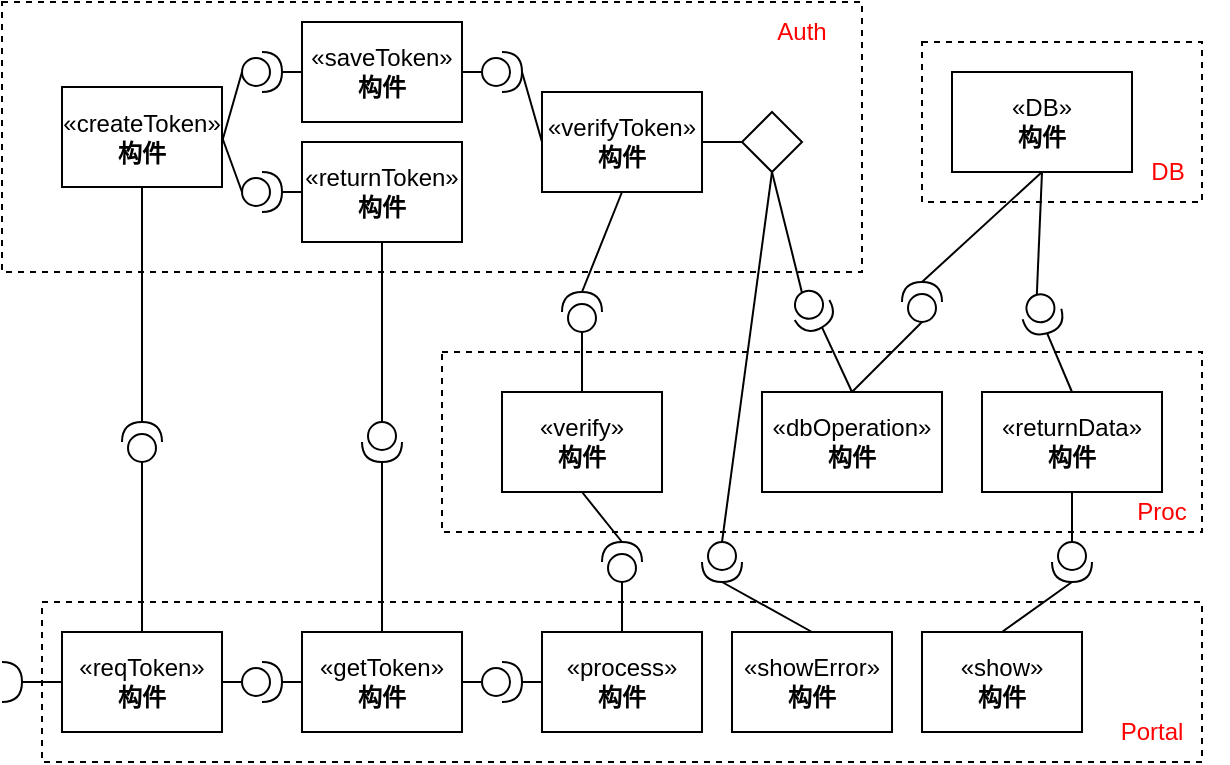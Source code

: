 <mxfile version="21.0.6" type="github">
  <diagram name="第 1 页" id="1pf3mLnNXjb1a1CN68TW">
    <mxGraphModel dx="1434" dy="828" grid="1" gridSize="10" guides="1" tooltips="1" connect="1" arrows="1" fold="1" page="1" pageScale="1" pageWidth="827" pageHeight="1169" math="0" shadow="0">
      <root>
        <mxCell id="0" />
        <mxCell id="1" parent="0" />
        <mxCell id="m9INmTPKI3y-CKS2pFGD-1" value="" style="rounded=0;whiteSpace=wrap;html=1;dashed=1;" parent="1" vertex="1">
          <mxGeometry x="150" y="120" width="430" height="135" as="geometry" />
        </mxCell>
        <mxCell id="m9INmTPKI3y-CKS2pFGD-2" value="" style="rounded=0;whiteSpace=wrap;html=1;dashed=1;" parent="1" vertex="1">
          <mxGeometry x="610" y="140" width="140" height="80" as="geometry" />
        </mxCell>
        <mxCell id="m9INmTPKI3y-CKS2pFGD-3" value="" style="rounded=0;whiteSpace=wrap;html=1;dashed=1;" parent="1" vertex="1">
          <mxGeometry x="370" y="295" width="380" height="90" as="geometry" />
        </mxCell>
        <mxCell id="m9INmTPKI3y-CKS2pFGD-4" value="" style="rounded=0;whiteSpace=wrap;html=1;dashed=1;" parent="1" vertex="1">
          <mxGeometry x="170" y="420" width="580" height="80" as="geometry" />
        </mxCell>
        <mxCell id="m9INmTPKI3y-CKS2pFGD-5" value="" style="edgeStyle=orthogonalEdgeStyle;rounded=0;orthogonalLoop=1;jettySize=auto;html=1;endArrow=none;endFill=0;entryX=0;entryY=0.5;entryDx=0;entryDy=0;entryPerimeter=0;" parent="1" source="m9INmTPKI3y-CKS2pFGD-7" target="m9INmTPKI3y-CKS2pFGD-13" edge="1">
          <mxGeometry relative="1" as="geometry">
            <mxPoint x="280" y="460.0" as="targetPoint" />
          </mxGeometry>
        </mxCell>
        <mxCell id="m9INmTPKI3y-CKS2pFGD-6" style="edgeStyle=orthogonalEdgeStyle;rounded=0;orthogonalLoop=1;jettySize=auto;html=1;entryX=1;entryY=0.5;entryDx=0;entryDy=0;entryPerimeter=0;endArrow=none;endFill=0;" parent="1" source="m9INmTPKI3y-CKS2pFGD-7" target="m9INmTPKI3y-CKS2pFGD-10" edge="1">
          <mxGeometry relative="1" as="geometry" />
        </mxCell>
        <mxCell id="m9INmTPKI3y-CKS2pFGD-7" value="«reqToken»&lt;br&gt;&lt;b&gt;构件&lt;/b&gt;" style="html=1;dropTarget=0;whiteSpace=wrap;" parent="1" vertex="1">
          <mxGeometry x="180" y="435" width="80" height="50" as="geometry" />
        </mxCell>
        <mxCell id="m9INmTPKI3y-CKS2pFGD-9" value="«process»&lt;br&gt;&lt;b&gt;构件&lt;/b&gt;" style="html=1;dropTarget=0;whiteSpace=wrap;" parent="1" vertex="1">
          <mxGeometry x="420" y="435" width="80" height="50" as="geometry" />
        </mxCell>
        <mxCell id="m9INmTPKI3y-CKS2pFGD-10" value="" style="shape=requiredInterface;html=1;verticalLabelPosition=bottom;sketch=0;" parent="1" vertex="1">
          <mxGeometry x="150" y="450" width="10" height="20" as="geometry" />
        </mxCell>
        <mxCell id="m9INmTPKI3y-CKS2pFGD-11" value="" style="rounded=0;orthogonalLoop=1;jettySize=auto;html=1;endArrow=none;endFill=0;entryX=0.5;entryY=0;entryDx=0;entryDy=0;exitX=0;exitY=0.5;exitDx=0;exitDy=0;exitPerimeter=0;" parent="1" source="m9INmTPKI3y-CKS2pFGD-14" target="m9INmTPKI3y-CKS2pFGD-7" edge="1">
          <mxGeometry relative="1" as="geometry">
            <mxPoint x="210" y="370" as="sourcePoint" />
            <mxPoint x="190" y="420" as="targetPoint" />
          </mxGeometry>
        </mxCell>
        <mxCell id="m9INmTPKI3y-CKS2pFGD-12" value="«createToken»&lt;br&gt;&lt;b&gt;构件&lt;/b&gt;" style="html=1;dropTarget=0;whiteSpace=wrap;" parent="1" vertex="1">
          <mxGeometry x="180" y="162.5" width="80" height="50" as="geometry" />
        </mxCell>
        <mxCell id="m9INmTPKI3y-CKS2pFGD-13" value="" style="shape=providedRequiredInterface;html=1;verticalLabelPosition=bottom;sketch=0;" parent="1" vertex="1">
          <mxGeometry x="270" y="450" width="20" height="20" as="geometry" />
        </mxCell>
        <mxCell id="m9INmTPKI3y-CKS2pFGD-14" value="" style="shape=providedRequiredInterface;html=1;verticalLabelPosition=bottom;sketch=0;rotation=-90;" parent="1" vertex="1">
          <mxGeometry x="210" y="330" width="20" height="20" as="geometry" />
        </mxCell>
        <mxCell id="m9INmTPKI3y-CKS2pFGD-15" value="" style="shape=providedRequiredInterface;html=1;verticalLabelPosition=bottom;sketch=0;rotation=90;" parent="1" vertex="1">
          <mxGeometry x="330" y="330" width="20" height="20" as="geometry" />
        </mxCell>
        <mxCell id="m9INmTPKI3y-CKS2pFGD-16" value="" style="shape=providedRequiredInterface;html=1;verticalLabelPosition=bottom;sketch=0;rotation=0;" parent="1" vertex="1">
          <mxGeometry x="270" y="205" width="20" height="20" as="geometry" />
        </mxCell>
        <mxCell id="m9INmTPKI3y-CKS2pFGD-17" value="" style="rounded=0;orthogonalLoop=1;jettySize=auto;html=1;endArrow=none;endFill=0;exitX=1;exitY=0.5;exitDx=0;exitDy=0;entryX=0;entryY=0.5;entryDx=0;entryDy=0;entryPerimeter=0;" parent="1" source="m9INmTPKI3y-CKS2pFGD-12" target="m9INmTPKI3y-CKS2pFGD-16" edge="1">
          <mxGeometry relative="1" as="geometry">
            <mxPoint x="260" y="245" as="sourcePoint" />
            <mxPoint x="260" y="295" as="targetPoint" />
          </mxGeometry>
        </mxCell>
        <mxCell id="m9INmTPKI3y-CKS2pFGD-18" value="«verify»&lt;br&gt;&lt;b&gt;构件&lt;/b&gt;" style="html=1;dropTarget=0;whiteSpace=wrap;" parent="1" vertex="1">
          <mxGeometry x="400" y="315" width="80" height="50" as="geometry" />
        </mxCell>
        <mxCell id="m9INmTPKI3y-CKS2pFGD-19" value="«verifyToken»&lt;br&gt;&lt;b&gt;构件&lt;/b&gt;" style="html=1;dropTarget=0;whiteSpace=wrap;" parent="1" vertex="1">
          <mxGeometry x="420" y="165" width="80" height="50" as="geometry" />
        </mxCell>
        <mxCell id="m9INmTPKI3y-CKS2pFGD-25" value="«dbOperation»&lt;br&gt;&lt;b&gt;构件&lt;/b&gt;" style="html=1;dropTarget=0;whiteSpace=wrap;" parent="1" vertex="1">
          <mxGeometry x="530" y="315" width="90" height="50" as="geometry" />
        </mxCell>
        <mxCell id="m9INmTPKI3y-CKS2pFGD-27" value="" style="rounded=0;orthogonalLoop=1;jettySize=auto;html=1;endArrow=none;endFill=0;entryX=1;entryY=0.5;entryDx=0;entryDy=0;exitX=0.5;exitY=1;exitDx=0;exitDy=0;entryPerimeter=0;" parent="1" source="m9INmTPKI3y-CKS2pFGD-12" target="m9INmTPKI3y-CKS2pFGD-14" edge="1">
          <mxGeometry relative="1" as="geometry">
            <mxPoint x="200" y="305" as="sourcePoint" />
            <mxPoint x="220" y="350" as="targetPoint" />
          </mxGeometry>
        </mxCell>
        <mxCell id="m9INmTPKI3y-CKS2pFGD-28" value="" style="rounded=0;orthogonalLoop=1;jettySize=auto;html=1;endArrow=none;endFill=0;entryX=0;entryY=0.5;entryDx=0;entryDy=0;exitX=0.5;exitY=1;exitDx=0;exitDy=0;entryPerimeter=0;" parent="1" source="m9INmTPKI3y-CKS2pFGD-60" target="m9INmTPKI3y-CKS2pFGD-15" edge="1">
          <mxGeometry relative="1" as="geometry">
            <mxPoint x="230" y="315" as="sourcePoint" />
            <mxPoint x="210" y="380" as="targetPoint" />
          </mxGeometry>
        </mxCell>
        <mxCell id="m9INmTPKI3y-CKS2pFGD-29" value="" style="rounded=0;orthogonalLoop=1;jettySize=auto;html=1;endArrow=none;endFill=0;exitX=0;exitY=0.5;exitDx=0;exitDy=0;entryX=0.5;entryY=0;entryDx=0;entryDy=0;exitPerimeter=0;" parent="1" source="m9INmTPKI3y-CKS2pFGD-79" target="m9INmTPKI3y-CKS2pFGD-18" edge="1">
          <mxGeometry relative="1" as="geometry">
            <mxPoint x="430.0" y="290" as="sourcePoint" />
            <mxPoint x="410" y="310" as="targetPoint" />
          </mxGeometry>
        </mxCell>
        <mxCell id="m9INmTPKI3y-CKS2pFGD-31" value="" style="shape=providedRequiredInterface;html=1;verticalLabelPosition=bottom;sketch=0;rotation=-90;" parent="1" vertex="1">
          <mxGeometry x="450" y="390" width="20" height="20" as="geometry" />
        </mxCell>
        <mxCell id="m9INmTPKI3y-CKS2pFGD-33" value="" style="rounded=0;orthogonalLoop=1;jettySize=auto;html=1;endArrow=none;endFill=0;exitX=0;exitY=0.5;exitDx=0;exitDy=0;entryX=0.5;entryY=0;entryDx=0;entryDy=0;exitPerimeter=0;" parent="1" source="m9INmTPKI3y-CKS2pFGD-31" target="m9INmTPKI3y-CKS2pFGD-9" edge="1">
          <mxGeometry relative="1" as="geometry">
            <mxPoint x="370" y="380" as="sourcePoint" />
            <mxPoint x="370" y="400" as="targetPoint" />
          </mxGeometry>
        </mxCell>
        <mxCell id="m9INmTPKI3y-CKS2pFGD-37" value="«DB»&lt;br&gt;&lt;b&gt;构件&lt;/b&gt;" style="html=1;dropTarget=0;whiteSpace=wrap;" parent="1" vertex="1">
          <mxGeometry x="625" y="155" width="90" height="50" as="geometry" />
        </mxCell>
        <mxCell id="m9INmTPKI3y-CKS2pFGD-38" value="" style="shape=providedRequiredInterface;html=1;verticalLabelPosition=bottom;sketch=0;rotation=75;" parent="1" vertex="1">
          <mxGeometry x="660" y="266" width="20" height="20" as="geometry" />
        </mxCell>
        <mxCell id="m9INmTPKI3y-CKS2pFGD-39" value="" style="shape=providedRequiredInterface;html=1;verticalLabelPosition=bottom;sketch=0;rotation=-90;" parent="1" vertex="1">
          <mxGeometry x="600" y="260" width="20" height="20" as="geometry" />
        </mxCell>
        <mxCell id="m9INmTPKI3y-CKS2pFGD-44" value="" style="shape=providedRequiredInterface;html=1;verticalLabelPosition=bottom;sketch=0;rotation=90;" parent="1" vertex="1">
          <mxGeometry x="500" y="390" width="20" height="20" as="geometry" />
        </mxCell>
        <mxCell id="m9INmTPKI3y-CKS2pFGD-45" value="" style="rounded=0;orthogonalLoop=1;jettySize=auto;html=1;endArrow=none;endFill=0;exitX=1;exitY=0.5;exitDx=0;exitDy=0;exitPerimeter=0;entryX=0.5;entryY=0;entryDx=0;entryDy=0;" parent="1" source="m9INmTPKI3y-CKS2pFGD-80" target="m9INmTPKI3y-CKS2pFGD-25" edge="1">
          <mxGeometry relative="1" as="geometry">
            <mxPoint x="545.0" y="288.66" as="sourcePoint" />
            <mxPoint x="715" y="400" as="targetPoint" />
          </mxGeometry>
        </mxCell>
        <mxCell id="m9INmTPKI3y-CKS2pFGD-47" value="&lt;font color=&quot;#ff0000&quot;&gt;Auth&lt;/font&gt;" style="text;strokeColor=none;align=center;fillColor=none;html=1;verticalAlign=middle;whiteSpace=wrap;rounded=0;" parent="1" vertex="1">
          <mxGeometry x="520" y="120" width="60" height="30" as="geometry" />
        </mxCell>
        <mxCell id="m9INmTPKI3y-CKS2pFGD-48" value="&lt;font color=&quot;#ff0000&quot;&gt;DB&lt;/font&gt;" style="text;strokeColor=none;align=center;fillColor=none;html=1;verticalAlign=middle;whiteSpace=wrap;rounded=0;" parent="1" vertex="1">
          <mxGeometry x="703" y="190" width="60" height="30" as="geometry" />
        </mxCell>
        <mxCell id="m9INmTPKI3y-CKS2pFGD-49" value="&lt;font color=&quot;#ff0000&quot;&gt;Proc&lt;/font&gt;" style="text;strokeColor=none;align=center;fillColor=none;html=1;verticalAlign=middle;whiteSpace=wrap;rounded=0;" parent="1" vertex="1">
          <mxGeometry x="700" y="360" width="60" height="30" as="geometry" />
        </mxCell>
        <mxCell id="m9INmTPKI3y-CKS2pFGD-50" value="&lt;font color=&quot;#ff0000&quot;&gt;Portal&lt;/font&gt;" style="text;strokeColor=none;align=center;fillColor=none;html=1;verticalAlign=middle;whiteSpace=wrap;rounded=0;" parent="1" vertex="1">
          <mxGeometry x="695" y="470" width="60" height="30" as="geometry" />
        </mxCell>
        <mxCell id="m9INmTPKI3y-CKS2pFGD-51" value="«getToken»&lt;br&gt;&lt;b&gt;构件&lt;/b&gt;" style="html=1;dropTarget=0;whiteSpace=wrap;" parent="1" vertex="1">
          <mxGeometry x="300" y="435" width="80" height="50" as="geometry" />
        </mxCell>
        <mxCell id="m9INmTPKI3y-CKS2pFGD-53" value="" style="rounded=0;orthogonalLoop=1;jettySize=auto;html=1;endArrow=none;endFill=0;exitX=1;exitY=0.5;exitDx=0;exitDy=0;entryX=0;entryY=0.5;entryDx=0;entryDy=0;exitPerimeter=0;" parent="1" source="m9INmTPKI3y-CKS2pFGD-13" target="m9INmTPKI3y-CKS2pFGD-51" edge="1">
          <mxGeometry relative="1" as="geometry">
            <mxPoint x="442" y="416" as="sourcePoint" />
            <mxPoint x="515" y="445" as="targetPoint" />
          </mxGeometry>
        </mxCell>
        <mxCell id="m9INmTPKI3y-CKS2pFGD-54" value="" style="rounded=0;orthogonalLoop=1;jettySize=auto;html=1;endArrow=none;endFill=0;exitX=1;exitY=0.5;exitDx=0;exitDy=0;entryX=0.5;entryY=0;entryDx=0;entryDy=0;exitPerimeter=0;" parent="1" source="m9INmTPKI3y-CKS2pFGD-15" target="m9INmTPKI3y-CKS2pFGD-51" edge="1">
          <mxGeometry relative="1" as="geometry">
            <mxPoint x="370" y="375" as="sourcePoint" />
            <mxPoint x="426" y="404" as="targetPoint" />
          </mxGeometry>
        </mxCell>
        <mxCell id="m9INmTPKI3y-CKS2pFGD-55" value="" style="shape=providedRequiredInterface;html=1;verticalLabelPosition=bottom;sketch=0;" parent="1" vertex="1">
          <mxGeometry x="390" y="450" width="20" height="20" as="geometry" />
        </mxCell>
        <mxCell id="m9INmTPKI3y-CKS2pFGD-56" value="" style="rounded=0;orthogonalLoop=1;jettySize=auto;html=1;endArrow=none;endFill=0;exitX=1;exitY=0.5;exitDx=0;exitDy=0;entryX=0;entryY=0.5;entryDx=0;entryDy=0;entryPerimeter=0;" parent="1" source="m9INmTPKI3y-CKS2pFGD-51" target="m9INmTPKI3y-CKS2pFGD-55" edge="1">
          <mxGeometry relative="1" as="geometry">
            <mxPoint x="276" y="388" as="sourcePoint" />
            <mxPoint x="350" y="445" as="targetPoint" />
          </mxGeometry>
        </mxCell>
        <mxCell id="m9INmTPKI3y-CKS2pFGD-57" value="" style="rounded=0;orthogonalLoop=1;jettySize=auto;html=1;endArrow=none;endFill=0;exitX=1;exitY=0.5;exitDx=0;exitDy=0;entryX=0;entryY=0.5;entryDx=0;entryDy=0;exitPerimeter=0;" parent="1" source="m9INmTPKI3y-CKS2pFGD-55" target="m9INmTPKI3y-CKS2pFGD-9" edge="1">
          <mxGeometry relative="1" as="geometry">
            <mxPoint x="286" y="398" as="sourcePoint" />
            <mxPoint x="360" y="455" as="targetPoint" />
          </mxGeometry>
        </mxCell>
        <mxCell id="m9INmTPKI3y-CKS2pFGD-58" value="«showError»&lt;br&gt;&lt;b&gt;构件&lt;/b&gt;" style="html=1;dropTarget=0;whiteSpace=wrap;" parent="1" vertex="1">
          <mxGeometry x="515" y="435" width="80" height="50" as="geometry" />
        </mxCell>
        <mxCell id="m9INmTPKI3y-CKS2pFGD-59" value="" style="rounded=0;orthogonalLoop=1;jettySize=auto;html=1;endArrow=none;endFill=0;exitX=1;exitY=0.5;exitDx=0;exitDy=0;exitPerimeter=0;entryX=0.5;entryY=0;entryDx=0;entryDy=0;" parent="1" source="m9INmTPKI3y-CKS2pFGD-44" target="m9INmTPKI3y-CKS2pFGD-58" edge="1">
          <mxGeometry relative="1" as="geometry">
            <mxPoint x="515" y="375" as="sourcePoint" />
            <mxPoint x="515" y="400" as="targetPoint" />
          </mxGeometry>
        </mxCell>
        <mxCell id="m9INmTPKI3y-CKS2pFGD-60" value="«returnToken»&lt;br&gt;&lt;b&gt;构件&lt;/b&gt;" style="html=1;dropTarget=0;whiteSpace=wrap;" parent="1" vertex="1">
          <mxGeometry x="300" y="190" width="80" height="50" as="geometry" />
        </mxCell>
        <mxCell id="m9INmTPKI3y-CKS2pFGD-62" value="" style="rounded=0;orthogonalLoop=1;jettySize=auto;html=1;endArrow=none;endFill=0;entryX=0;entryY=0.5;entryDx=0;entryDy=0;exitX=1;exitY=0.5;exitDx=0;exitDy=0;exitPerimeter=0;" parent="1" source="m9INmTPKI3y-CKS2pFGD-16" target="m9INmTPKI3y-CKS2pFGD-60" edge="1">
          <mxGeometry relative="1" as="geometry">
            <mxPoint x="350" y="250" as="sourcePoint" />
            <mxPoint x="350" y="340" as="targetPoint" />
          </mxGeometry>
        </mxCell>
        <mxCell id="m9INmTPKI3y-CKS2pFGD-65" value="" style="rounded=0;orthogonalLoop=1;jettySize=auto;html=1;endArrow=none;endFill=0;exitX=1;exitY=0.5;exitDx=0;exitDy=0;entryX=0;entryY=0.5;entryDx=0;entryDy=0;exitPerimeter=0;" parent="1" source="m9INmTPKI3y-CKS2pFGD-75" target="m9INmTPKI3y-CKS2pFGD-19" edge="1">
          <mxGeometry relative="1" as="geometry">
            <mxPoint x="410" y="215" as="sourcePoint" />
            <mxPoint x="420" y="215" as="targetPoint" />
          </mxGeometry>
        </mxCell>
        <mxCell id="m9INmTPKI3y-CKS2pFGD-68" value="«saveToken»&lt;br&gt;&lt;b&gt;构件&lt;/b&gt;" style="html=1;dropTarget=0;whiteSpace=wrap;" parent="1" vertex="1">
          <mxGeometry x="300" y="130" width="80" height="50" as="geometry" />
        </mxCell>
        <mxCell id="m9INmTPKI3y-CKS2pFGD-69" value="" style="shape=providedRequiredInterface;html=1;verticalLabelPosition=bottom;sketch=0;rotation=0;" parent="1" vertex="1">
          <mxGeometry x="270" y="145" width="20" height="20" as="geometry" />
        </mxCell>
        <mxCell id="m9INmTPKI3y-CKS2pFGD-70" value="" style="rounded=0;orthogonalLoop=1;jettySize=auto;html=1;endArrow=none;endFill=0;entryX=0;entryY=0.5;entryDx=0;entryDy=0;entryPerimeter=0;" parent="1" target="m9INmTPKI3y-CKS2pFGD-69" edge="1">
          <mxGeometry relative="1" as="geometry">
            <mxPoint x="260" y="190" as="sourcePoint" />
            <mxPoint x="280" y="225" as="targetPoint" />
          </mxGeometry>
        </mxCell>
        <mxCell id="m9INmTPKI3y-CKS2pFGD-71" value="" style="rounded=0;orthogonalLoop=1;jettySize=auto;html=1;endArrow=none;endFill=0;entryX=0;entryY=0.5;entryDx=0;entryDy=0;exitX=1;exitY=0.5;exitDx=0;exitDy=0;exitPerimeter=0;" parent="1" source="m9INmTPKI3y-CKS2pFGD-69" target="m9INmTPKI3y-CKS2pFGD-68" edge="1">
          <mxGeometry relative="1" as="geometry">
            <mxPoint x="300" y="225" as="sourcePoint" />
            <mxPoint x="310" y="225" as="targetPoint" />
          </mxGeometry>
        </mxCell>
        <mxCell id="m9INmTPKI3y-CKS2pFGD-75" value="" style="shape=providedRequiredInterface;html=1;verticalLabelPosition=bottom;sketch=0;rotation=0;" parent="1" vertex="1">
          <mxGeometry x="390" y="145" width="20" height="20" as="geometry" />
        </mxCell>
        <mxCell id="m9INmTPKI3y-CKS2pFGD-76" value="" style="rounded=0;orthogonalLoop=1;jettySize=auto;html=1;endArrow=none;endFill=0;exitX=1;exitY=0.5;exitDx=0;exitDy=0;entryX=0;entryY=0.5;entryDx=0;entryDy=0;entryPerimeter=0;" parent="1" source="m9INmTPKI3y-CKS2pFGD-68" target="m9INmTPKI3y-CKS2pFGD-75" edge="1">
          <mxGeometry relative="1" as="geometry">
            <mxPoint x="380" y="215" as="sourcePoint" />
            <mxPoint x="390" y="215" as="targetPoint" />
          </mxGeometry>
        </mxCell>
        <mxCell id="m9INmTPKI3y-CKS2pFGD-77" value="" style="rounded=0;orthogonalLoop=1;jettySize=auto;html=1;endArrow=none;endFill=0;entryX=1;entryY=0.5;entryDx=0;entryDy=0;exitX=0.5;exitY=1;exitDx=0;exitDy=0;entryPerimeter=0;" parent="1" source="m9INmTPKI3y-CKS2pFGD-18" target="m9INmTPKI3y-CKS2pFGD-31" edge="1">
          <mxGeometry relative="1" as="geometry">
            <mxPoint x="440" y="420" as="sourcePoint" />
            <mxPoint x="430.0" y="390" as="targetPoint" />
          </mxGeometry>
        </mxCell>
        <mxCell id="m9INmTPKI3y-CKS2pFGD-78" value="" style="rounded=0;orthogonalLoop=1;jettySize=auto;html=1;endArrow=none;endFill=0;exitX=0.5;exitY=1;exitDx=0;exitDy=0;entryX=1;entryY=0.5;entryDx=0;entryDy=0;entryPerimeter=0;" parent="1" source="m9INmTPKI3y-CKS2pFGD-19" target="m9INmTPKI3y-CKS2pFGD-79" edge="1">
          <mxGeometry relative="1" as="geometry">
            <mxPoint x="490" y="300" as="sourcePoint" />
            <mxPoint x="460" y="270" as="targetPoint" />
          </mxGeometry>
        </mxCell>
        <mxCell id="m9INmTPKI3y-CKS2pFGD-79" value="" style="shape=providedRequiredInterface;html=1;verticalLabelPosition=bottom;sketch=0;rotation=-90;" parent="1" vertex="1">
          <mxGeometry x="430" y="265" width="20" height="20" as="geometry" />
        </mxCell>
        <mxCell id="m9INmTPKI3y-CKS2pFGD-80" value="" style="shape=providedRequiredInterface;html=1;verticalLabelPosition=bottom;sketch=0;rotation=60;" parent="1" vertex="1">
          <mxGeometry x="545" y="264" width="20" height="20" as="geometry" />
        </mxCell>
        <mxCell id="m9INmTPKI3y-CKS2pFGD-85" value="" style="rounded=0;orthogonalLoop=1;jettySize=auto;html=1;endArrow=none;endFill=0;entryX=0.5;entryY=0;entryDx=0;entryDy=0;exitX=0;exitY=0.5;exitDx=0;exitDy=0;exitPerimeter=0;" parent="1" source="m9INmTPKI3y-CKS2pFGD-39" target="m9INmTPKI3y-CKS2pFGD-25" edge="1">
          <mxGeometry relative="1" as="geometry">
            <mxPoint x="590.0" y="290" as="sourcePoint" />
            <mxPoint x="545" y="281" as="targetPoint" />
          </mxGeometry>
        </mxCell>
        <mxCell id="m9INmTPKI3y-CKS2pFGD-86" value="" style="rounded=0;orthogonalLoop=1;jettySize=auto;html=1;endArrow=none;endFill=0;entryX=1;entryY=0.5;entryDx=0;entryDy=0;entryPerimeter=0;exitX=0.5;exitY=1;exitDx=0;exitDy=0;" parent="1" source="m9INmTPKI3y-CKS2pFGD-37" target="m9INmTPKI3y-CKS2pFGD-39" edge="1">
          <mxGeometry relative="1" as="geometry">
            <mxPoint x="520" y="210" as="sourcePoint" />
            <mxPoint x="585" y="291" as="targetPoint" />
          </mxGeometry>
        </mxCell>
        <mxCell id="m9INmTPKI3y-CKS2pFGD-87" value="«returnData»&lt;br&gt;&lt;b&gt;构件&lt;/b&gt;" style="html=1;dropTarget=0;whiteSpace=wrap;" parent="1" vertex="1">
          <mxGeometry x="640" y="315" width="90" height="50" as="geometry" />
        </mxCell>
        <mxCell id="m9INmTPKI3y-CKS2pFGD-88" value="" style="rounded=0;orthogonalLoop=1;jettySize=auto;html=1;endArrow=none;endFill=0;exitX=0.5;exitY=1;exitDx=0;exitDy=0;entryX=0;entryY=0.5;entryDx=0;entryDy=0;entryPerimeter=0;" parent="1" source="m9INmTPKI3y-CKS2pFGD-37" target="m9INmTPKI3y-CKS2pFGD-38" edge="1">
          <mxGeometry relative="1" as="geometry">
            <mxPoint x="640" y="223" as="sourcePoint" />
            <mxPoint x="700" y="260" as="targetPoint" />
          </mxGeometry>
        </mxCell>
        <mxCell id="m9INmTPKI3y-CKS2pFGD-89" value="" style="rounded=0;orthogonalLoop=1;jettySize=auto;html=1;endArrow=none;endFill=0;exitX=1;exitY=0.5;exitDx=0;exitDy=0;entryX=0.5;entryY=0;entryDx=0;entryDy=0;exitPerimeter=0;" parent="1" source="m9INmTPKI3y-CKS2pFGD-38" target="m9INmTPKI3y-CKS2pFGD-87" edge="1">
          <mxGeometry relative="1" as="geometry">
            <mxPoint x="642.588" y="289.659" as="sourcePoint" />
            <mxPoint x="665" y="280" as="targetPoint" />
          </mxGeometry>
        </mxCell>
        <mxCell id="m9INmTPKI3y-CKS2pFGD-90" value="«show»&lt;br&gt;&lt;b&gt;构件&lt;/b&gt;" style="html=1;dropTarget=0;whiteSpace=wrap;" parent="1" vertex="1">
          <mxGeometry x="610" y="435" width="80" height="50" as="geometry" />
        </mxCell>
        <mxCell id="m9INmTPKI3y-CKS2pFGD-91" value="" style="shape=providedRequiredInterface;html=1;verticalLabelPosition=bottom;sketch=0;rotation=90;" parent="1" vertex="1">
          <mxGeometry x="675" y="390" width="20" height="20" as="geometry" />
        </mxCell>
        <mxCell id="m9INmTPKI3y-CKS2pFGD-92" value="" style="rounded=0;orthogonalLoop=1;jettySize=auto;html=1;endArrow=none;endFill=0;entryX=0;entryY=0.5;entryDx=0;entryDy=0;exitX=0.5;exitY=1;exitDx=0;exitDy=0;entryPerimeter=0;" parent="1" source="m9INmTPKI3y-CKS2pFGD-87" target="m9INmTPKI3y-CKS2pFGD-91" edge="1">
          <mxGeometry relative="1" as="geometry">
            <mxPoint x="620" y="290" as="sourcePoint" />
            <mxPoint x="585" y="325" as="targetPoint" />
          </mxGeometry>
        </mxCell>
        <mxCell id="m9INmTPKI3y-CKS2pFGD-93" value="" style="rounded=0;orthogonalLoop=1;jettySize=auto;html=1;endArrow=none;endFill=0;entryX=0.5;entryY=0;entryDx=0;entryDy=0;exitX=1;exitY=0.5;exitDx=0;exitDy=0;exitPerimeter=0;" parent="1" source="m9INmTPKI3y-CKS2pFGD-91" target="m9INmTPKI3y-CKS2pFGD-90" edge="1">
          <mxGeometry relative="1" as="geometry">
            <mxPoint x="630" y="300" as="sourcePoint" />
            <mxPoint x="595" y="335" as="targetPoint" />
          </mxGeometry>
        </mxCell>
        <mxCell id="axNOAAePW5ZKw2pM8omY-1" value="" style="rhombus;" parent="1" vertex="1">
          <mxGeometry x="520" y="175" width="30" height="30" as="geometry" />
        </mxCell>
        <mxCell id="axNOAAePW5ZKw2pM8omY-2" value="" style="rounded=0;orthogonalLoop=1;jettySize=auto;html=1;endArrow=none;endFill=0;exitX=1;exitY=0.5;exitDx=0;exitDy=0;entryX=0;entryY=0.5;entryDx=0;entryDy=0;" parent="1" source="m9INmTPKI3y-CKS2pFGD-19" target="axNOAAePW5ZKw2pM8omY-1" edge="1">
          <mxGeometry relative="1" as="geometry">
            <mxPoint x="470" y="225" as="sourcePoint" />
            <mxPoint x="450" y="275" as="targetPoint" />
          </mxGeometry>
        </mxCell>
        <mxCell id="axNOAAePW5ZKw2pM8omY-3" value="" style="rounded=0;orthogonalLoop=1;jettySize=auto;html=1;endArrow=none;endFill=0;exitX=0.5;exitY=1;exitDx=0;exitDy=0;entryX=0;entryY=0.5;entryDx=0;entryDy=0;entryPerimeter=0;" parent="1" source="axNOAAePW5ZKw2pM8omY-1" target="m9INmTPKI3y-CKS2pFGD-80" edge="1">
          <mxGeometry relative="1" as="geometry">
            <mxPoint x="480" y="235" as="sourcePoint" />
            <mxPoint x="460" y="285" as="targetPoint" />
          </mxGeometry>
        </mxCell>
        <mxCell id="axNOAAePW5ZKw2pM8omY-4" value="" style="rounded=0;orthogonalLoop=1;jettySize=auto;html=1;endArrow=none;endFill=0;exitX=0.5;exitY=1;exitDx=0;exitDy=0;entryX=0;entryY=0.5;entryDx=0;entryDy=0;entryPerimeter=0;" parent="1" source="axNOAAePW5ZKw2pM8omY-1" target="m9INmTPKI3y-CKS2pFGD-44" edge="1">
          <mxGeometry relative="1" as="geometry">
            <mxPoint x="490" y="245" as="sourcePoint" />
            <mxPoint x="470" y="295" as="targetPoint" />
          </mxGeometry>
        </mxCell>
      </root>
    </mxGraphModel>
  </diagram>
</mxfile>
